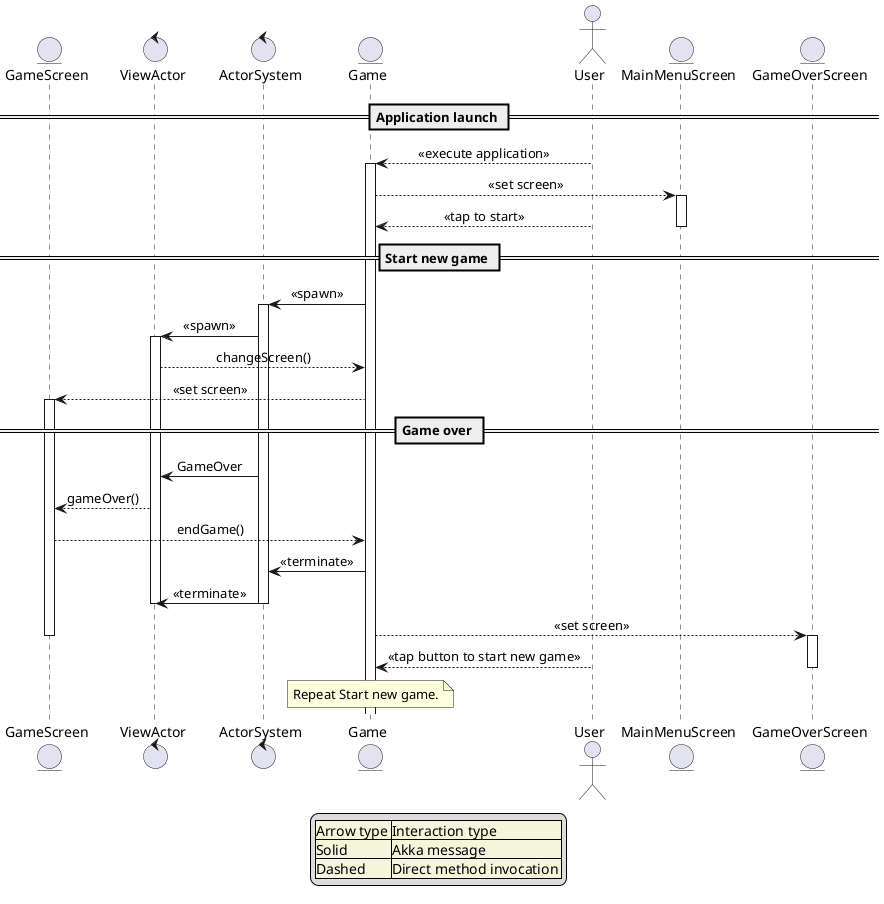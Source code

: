 @startuml
'https://plantuml.com/sequence-diagram


entity GameScreen
control ViewActor
control ActorSystem
entity Game
actor User
entity MainMenuScreen
entity GameOverScreen
skinparam sequenceMessageAlign center

== Application launch ==
User --> Game: <<execute application>>
Activate Game

Game --> MainMenuScreen: <<set screen>>
Activate MainMenuScreen

User --> Game: <<tap to start>>
Deactivate MainMenuScreen

== Start new game ==
Game -> ActorSystem: <<spawn>>
Activate ActorSystem

ActorSystem -> ViewActor: <<spawn>>
Activate ViewActor

ViewActor --> Game: changeScreen()

Game --> GameScreen: <<set screen>>
Activate GameScreen

== Game over ==
ActorSystem -> ViewActor: GameOver

ViewActor --> GameScreen: gameOver()
GameScreen --> Game: endGame()

Game -> ActorSystem: <<terminate>>

ActorSystem -> ViewActor: <<terminate>>
Deactivate ViewActor
Deactivate ActorSystem


Game --> GameOverScreen: <<set screen>>
Deactivate GameScreen
Activate GameOverScreen

User --> Game: <<tap button to start new game>>
Deactivate GameOverScreen

note over Game: Repeat Start new game.

legend
    | <#Beige>Arrow type | <#Beige>Interaction type |
    |<#Beige>Solid|  <#Beige>Akka message |
    |<#Beige>Dashed|  <#Beige>Direct method invocation |
endlegend

@enduml